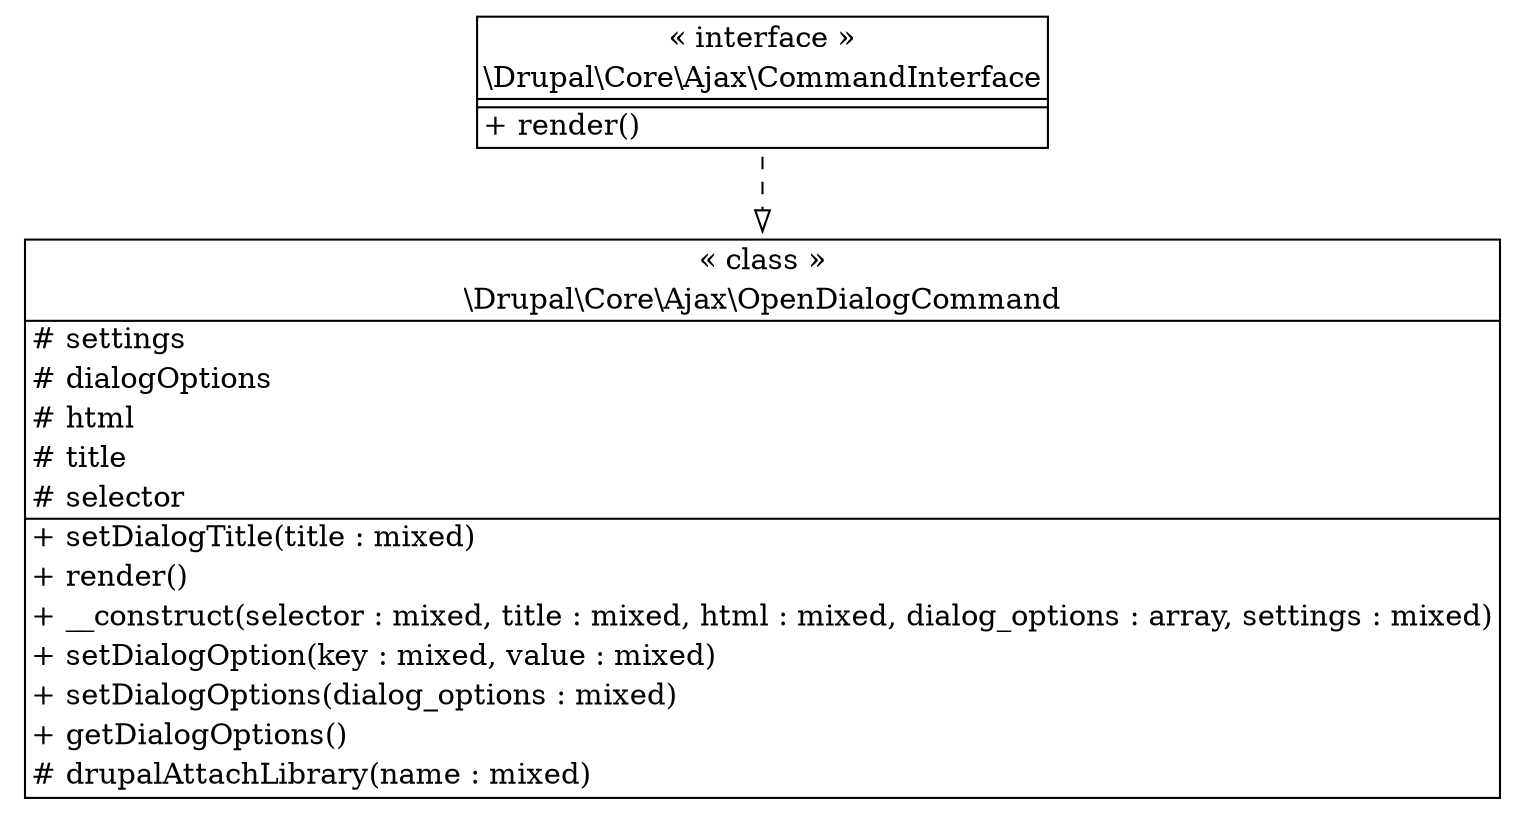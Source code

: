 digraph "Class Diagram" {
  node [shape=plaintext]
  "\\Drupal\\Core\\Ajax\\OpenDialogCommand" [
    label=<
<table border="1" cellpadding="2" cellspacing="0" cellborder="0">
<tr><td align="center">&laquo; class &raquo;</td></tr>
<tr><td align="center" title="class OpenDialogCommand">\\Drupal\\Core\\Ajax\\OpenDialogCommand</td></tr><hr />
<tr><td align="left" title="protected settings"># settings</td></tr>
<tr><td align="left" title="protected dialogOptions"># dialogOptions</td></tr>
<tr><td align="left" title="protected html"># html</td></tr>
<tr><td align="left" title="protected title"># title</td></tr>
<tr><td align="left" title="protected selector"># selector</td></tr>
<hr />
<tr><td align="left" title="public setDialogTitle">+ setDialogTitle(title : mixed)</td></tr>
<tr><td align="left" title="public render">+ render()</td></tr>
<tr><td align="left" title="public __construct">+ __construct(selector : mixed, title : mixed, html : mixed, dialog_options : array, settings : mixed)</td></tr>
<tr><td align="left" title="public setDialogOption">+ setDialogOption(key : mixed, value : mixed)</td></tr>
<tr><td align="left" title="public setDialogOptions">+ setDialogOptions(dialog_options : mixed)</td></tr>
<tr><td align="left" title="public getDialogOptions">+ getDialogOptions()</td></tr>
<tr><td align="left" title="protected drupalAttachLibrary"># drupalAttachLibrary(name : mixed)</td></tr>
</table>
  >
  ];
  "\\Drupal\\Core\\Ajax\\CommandInterface" [
    label=<
<table border="1" cellpadding="2" cellspacing="0" cellborder="0">
<tr><td align="center">&laquo; interface &raquo;</td></tr>
<tr><td align="center" title="interface CommandInterface">\\Drupal\\Core\\Ajax\\CommandInterface</td></tr><hr />
<tr><td></td></tr>
<hr />
<tr><td align="left" title="public render">+ render()</td></tr>
</table>
  >
  ];
"\\Drupal\\Core\\Ajax\\CommandInterface" -> "\\Drupal\\Core\\Ajax\\OpenDialogCommand" [arrowhead="empty" style="dashed"];

}